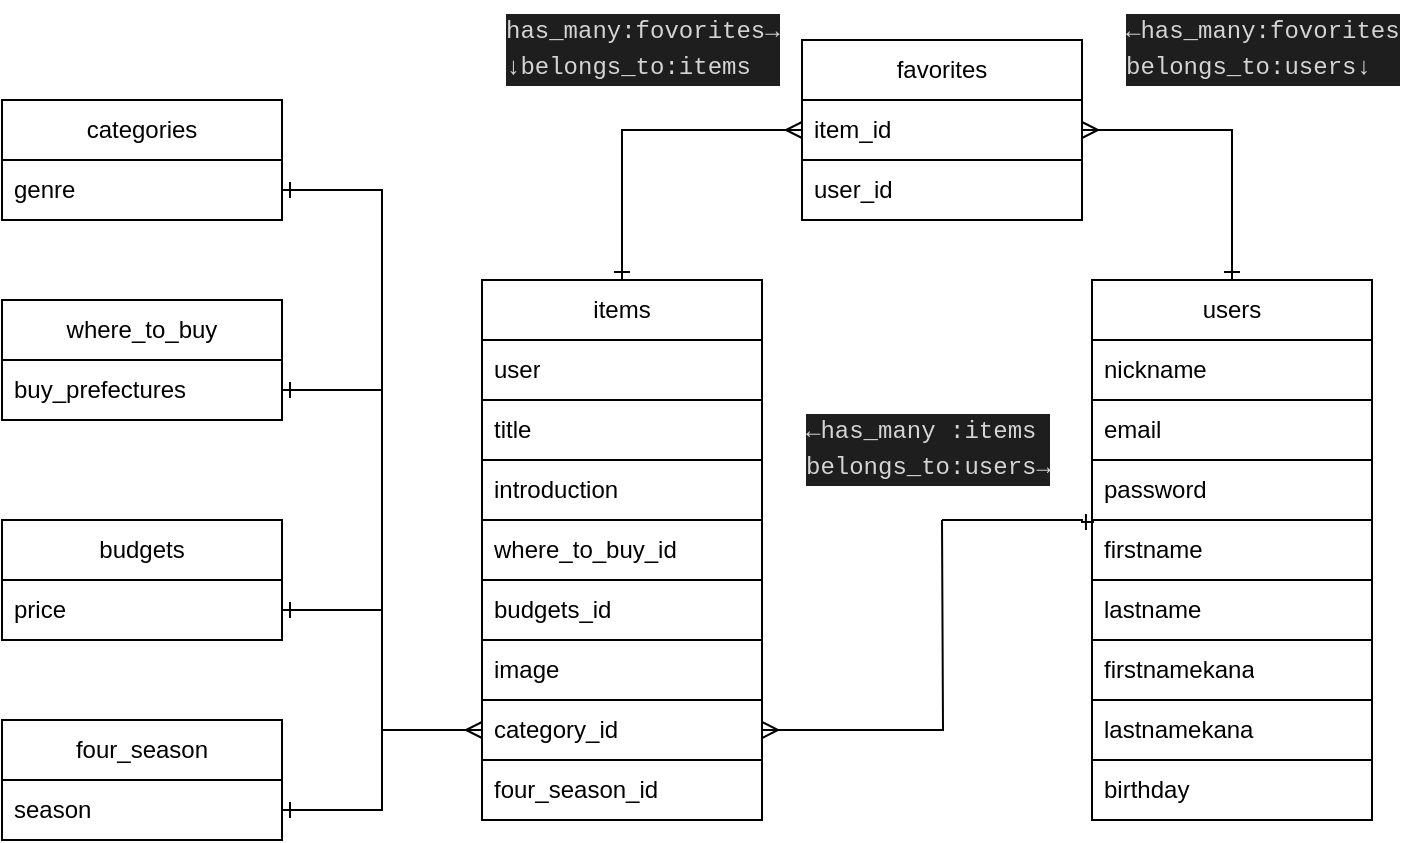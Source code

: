 <mxfile pages="2">
    <diagram id="43eCItG674Y-arAk0mU8" name="ER図">
        <mxGraphModel dx="879" dy="560" grid="1" gridSize="10" guides="1" tooltips="1" connect="1" arrows="1" fold="1" page="1" pageScale="1" pageWidth="1169" pageHeight="827" math="0" shadow="0">
            <root>
                <mxCell id="0"/>
                <mxCell id="1" parent="0"/>
                <mxCell id="ptqmkXSqPBtZJswI_MHi-1" value="users" style="swimlane;fontStyle=0;childLayout=stackLayout;horizontal=1;startSize=30;horizontalStack=0;resizeParent=1;resizeParentMax=0;resizeLast=0;collapsible=1;marginBottom=0;whiteSpace=wrap;html=1;" parent="1" vertex="1">
                    <mxGeometry x="585" y="230" width="140" height="270" as="geometry"/>
                </mxCell>
                <mxCell id="ptqmkXSqPBtZJswI_MHi-2" value="nickname" style="text;strokeColor=default;fillColor=none;align=left;verticalAlign=middle;spacingLeft=4;spacingRight=4;overflow=hidden;points=[[0,0.5],[1,0.5]];portConstraint=eastwest;rotatable=0;whiteSpace=wrap;html=1;" parent="ptqmkXSqPBtZJswI_MHi-1" vertex="1">
                    <mxGeometry y="30" width="140" height="30" as="geometry"/>
                </mxCell>
                <mxCell id="ptqmkXSqPBtZJswI_MHi-3" value="email" style="text;strokeColor=default;fillColor=none;align=left;verticalAlign=middle;spacingLeft=4;spacingRight=4;overflow=hidden;points=[[0,0.5],[1,0.5]];portConstraint=eastwest;rotatable=0;whiteSpace=wrap;html=1;" parent="ptqmkXSqPBtZJswI_MHi-1" vertex="1">
                    <mxGeometry y="60" width="140" height="30" as="geometry"/>
                </mxCell>
                <mxCell id="ptqmkXSqPBtZJswI_MHi-4" value="password" style="text;strokeColor=default;fillColor=none;align=left;verticalAlign=middle;spacingLeft=4;spacingRight=4;overflow=hidden;points=[[0,0.5],[1,0.5]];portConstraint=eastwest;rotatable=0;whiteSpace=wrap;html=1;" parent="ptqmkXSqPBtZJswI_MHi-1" vertex="1">
                    <mxGeometry y="90" width="140" height="30" as="geometry"/>
                </mxCell>
                <mxCell id="ptqmkXSqPBtZJswI_MHi-5" value="firstname" style="text;strokeColor=default;fillColor=none;align=left;verticalAlign=middle;spacingLeft=4;spacingRight=4;overflow=hidden;points=[[0,0.5],[1,0.5]];portConstraint=eastwest;rotatable=0;whiteSpace=wrap;html=1;" parent="ptqmkXSqPBtZJswI_MHi-1" vertex="1">
                    <mxGeometry y="120" width="140" height="30" as="geometry"/>
                </mxCell>
                <mxCell id="ptqmkXSqPBtZJswI_MHi-6" value="lastname" style="text;strokeColor=default;fillColor=none;align=left;verticalAlign=middle;spacingLeft=4;spacingRight=4;overflow=hidden;points=[[0,0.5],[1,0.5]];portConstraint=eastwest;rotatable=0;whiteSpace=wrap;html=1;" parent="ptqmkXSqPBtZJswI_MHi-1" vertex="1">
                    <mxGeometry y="150" width="140" height="30" as="geometry"/>
                </mxCell>
                <mxCell id="ptqmkXSqPBtZJswI_MHi-7" value="firstnamekana" style="text;strokeColor=default;fillColor=none;align=left;verticalAlign=middle;spacingLeft=4;spacingRight=4;overflow=hidden;points=[[0,0.5],[1,0.5]];portConstraint=eastwest;rotatable=0;whiteSpace=wrap;html=1;" parent="ptqmkXSqPBtZJswI_MHi-1" vertex="1">
                    <mxGeometry y="180" width="140" height="30" as="geometry"/>
                </mxCell>
                <mxCell id="ptqmkXSqPBtZJswI_MHi-8" value="lastnamekana" style="text;strokeColor=default;fillColor=none;align=left;verticalAlign=middle;spacingLeft=4;spacingRight=4;overflow=hidden;points=[[0,0.5],[1,0.5]];portConstraint=eastwest;rotatable=0;whiteSpace=wrap;html=1;" parent="ptqmkXSqPBtZJswI_MHi-1" vertex="1">
                    <mxGeometry y="210" width="140" height="30" as="geometry"/>
                </mxCell>
                <mxCell id="ptqmkXSqPBtZJswI_MHi-9" value="birthday" style="text;strokeColor=default;fillColor=none;align=left;verticalAlign=middle;spacingLeft=4;spacingRight=4;overflow=hidden;points=[[0,0.5],[1,0.5]];portConstraint=eastwest;rotatable=0;whiteSpace=wrap;html=1;" parent="ptqmkXSqPBtZJswI_MHi-1" vertex="1">
                    <mxGeometry y="240" width="140" height="30" as="geometry"/>
                </mxCell>
                <mxCell id="ptqmkXSqPBtZJswI_MHi-10" value="items" style="swimlane;fontStyle=0;childLayout=stackLayout;horizontal=1;startSize=30;horizontalStack=0;resizeParent=1;resizeParentMax=0;resizeLast=0;collapsible=1;marginBottom=0;whiteSpace=wrap;html=1;" parent="1" vertex="1">
                    <mxGeometry x="280" y="230" width="140" height="270" as="geometry"/>
                </mxCell>
                <mxCell id="ptqmkXSqPBtZJswI_MHi-13" value="user" style="text;strokeColor=default;fillColor=none;align=left;verticalAlign=middle;spacingLeft=4;spacingRight=4;overflow=hidden;points=[[0,0.5],[1,0.5]];portConstraint=eastwest;rotatable=0;whiteSpace=wrap;html=1;" parent="ptqmkXSqPBtZJswI_MHi-10" vertex="1">
                    <mxGeometry y="30" width="140" height="30" as="geometry"/>
                </mxCell>
                <mxCell id="ptqmkXSqPBtZJswI_MHi-11" value="title" style="text;strokeColor=default;fillColor=none;align=left;verticalAlign=middle;spacingLeft=4;spacingRight=4;overflow=hidden;points=[[0,0.5],[1,0.5]];portConstraint=eastwest;rotatable=0;whiteSpace=wrap;html=1;" parent="ptqmkXSqPBtZJswI_MHi-10" vertex="1">
                    <mxGeometry y="60" width="140" height="30" as="geometry"/>
                </mxCell>
                <mxCell id="7" value="introduction" style="text;strokeColor=default;fillColor=none;align=left;verticalAlign=middle;spacingLeft=4;spacingRight=4;overflow=hidden;points=[[0,0.5],[1,0.5]];portConstraint=eastwest;rotatable=0;whiteSpace=wrap;html=1;" vertex="1" parent="ptqmkXSqPBtZJswI_MHi-10">
                    <mxGeometry y="90" width="140" height="30" as="geometry"/>
                </mxCell>
                <mxCell id="ptqmkXSqPBtZJswI_MHi-16" value="where_to_buy_id" style="text;strokeColor=default;fillColor=none;align=left;verticalAlign=middle;spacingLeft=4;spacingRight=4;overflow=hidden;points=[[0,0.5],[1,0.5]];portConstraint=eastwest;rotatable=0;whiteSpace=wrap;html=1;" parent="ptqmkXSqPBtZJswI_MHi-10" vertex="1">
                    <mxGeometry y="120" width="140" height="30" as="geometry"/>
                </mxCell>
                <mxCell id="ptqmkXSqPBtZJswI_MHi-18" value="budgets_id" style="text;strokeColor=none;fillColor=none;align=left;verticalAlign=middle;spacingLeft=4;spacingRight=4;overflow=hidden;points=[[0,0.5],[1,0.5]];portConstraint=eastwest;rotatable=0;whiteSpace=wrap;html=1;" parent="ptqmkXSqPBtZJswI_MHi-10" vertex="1">
                    <mxGeometry y="150" width="140" height="30" as="geometry"/>
                </mxCell>
                <mxCell id="ptqmkXSqPBtZJswI_MHi-19" value="image" style="text;strokeColor=default;fillColor=none;align=left;verticalAlign=middle;spacingLeft=4;spacingRight=4;overflow=hidden;points=[[0,0.5],[1,0.5]];portConstraint=eastwest;rotatable=0;whiteSpace=wrap;html=1;" parent="ptqmkXSqPBtZJswI_MHi-10" vertex="1">
                    <mxGeometry y="180" width="140" height="30" as="geometry"/>
                </mxCell>
                <mxCell id="ptqmkXSqPBtZJswI_MHi-14" value="category_id" style="text;strokeColor=default;fillColor=none;align=left;verticalAlign=middle;spacingLeft=4;spacingRight=4;overflow=hidden;points=[[0,0.5],[1,0.5]];portConstraint=eastwest;rotatable=0;whiteSpace=wrap;html=1;" parent="ptqmkXSqPBtZJswI_MHi-10" vertex="1">
                    <mxGeometry y="210" width="140" height="30" as="geometry"/>
                </mxCell>
                <mxCell id="ptqmkXSqPBtZJswI_MHi-20" value="four_season_id" style="text;strokeColor=none;fillColor=none;align=left;verticalAlign=middle;spacingLeft=4;spacingRight=4;overflow=hidden;points=[[0,0.5],[1,0.5]];portConstraint=eastwest;rotatable=0;whiteSpace=wrap;html=1;" parent="ptqmkXSqPBtZJswI_MHi-10" vertex="1">
                    <mxGeometry y="240" width="140" height="30" as="geometry"/>
                </mxCell>
                <mxCell id="ptqmkXSqPBtZJswI_MHi-21" value="categories" style="swimlane;fontStyle=0;childLayout=stackLayout;horizontal=1;startSize=30;horizontalStack=0;resizeParent=1;resizeParentMax=0;resizeLast=0;collapsible=1;marginBottom=0;whiteSpace=wrap;html=1;" parent="1" vertex="1">
                    <mxGeometry x="40" y="140" width="140" height="60" as="geometry"/>
                </mxCell>
                <mxCell id="ptqmkXSqPBtZJswI_MHi-22" value="genre" style="text;strokeColor=none;fillColor=none;align=left;verticalAlign=middle;spacingLeft=4;spacingRight=4;overflow=hidden;points=[[0,0.5],[1,0.5]];portConstraint=eastwest;rotatable=0;whiteSpace=wrap;html=1;" parent="ptqmkXSqPBtZJswI_MHi-21" vertex="1">
                    <mxGeometry y="30" width="140" height="30" as="geometry"/>
                </mxCell>
                <mxCell id="ptqmkXSqPBtZJswI_MHi-25" value="where_to_buy" style="swimlane;fontStyle=0;childLayout=stackLayout;horizontal=1;startSize=30;horizontalStack=0;resizeParent=1;resizeParentMax=0;resizeLast=0;collapsible=1;marginBottom=0;whiteSpace=wrap;html=1;" parent="1" vertex="1">
                    <mxGeometry x="40" y="240" width="140" height="60" as="geometry"/>
                </mxCell>
                <mxCell id="ptqmkXSqPBtZJswI_MHi-26" value="&lt;span style=&quot;text-align: center;&quot;&gt;buy_prefectures&lt;/span&gt;" style="text;strokeColor=none;fillColor=none;align=left;verticalAlign=middle;spacingLeft=4;spacingRight=4;overflow=hidden;points=[[0,0.5],[1,0.5]];portConstraint=eastwest;rotatable=0;whiteSpace=wrap;html=1;" parent="ptqmkXSqPBtZJswI_MHi-25" vertex="1">
                    <mxGeometry y="30" width="140" height="30" as="geometry"/>
                </mxCell>
                <mxCell id="ptqmkXSqPBtZJswI_MHi-28" value="budgets" style="swimlane;fontStyle=0;childLayout=stackLayout;horizontal=1;startSize=30;horizontalStack=0;resizeParent=1;resizeParentMax=0;resizeLast=0;collapsible=1;marginBottom=0;whiteSpace=wrap;html=1;" parent="1" vertex="1">
                    <mxGeometry x="40" y="350" width="140" height="60" as="geometry"/>
                </mxCell>
                <mxCell id="ptqmkXSqPBtZJswI_MHi-29" value="&lt;span style=&quot;text-align: center;&quot;&gt;price&lt;/span&gt;" style="text;strokeColor=none;fillColor=none;align=left;verticalAlign=middle;spacingLeft=4;spacingRight=4;overflow=hidden;points=[[0,0.5],[1,0.5]];portConstraint=eastwest;rotatable=0;whiteSpace=wrap;html=1;" parent="ptqmkXSqPBtZJswI_MHi-28" vertex="1">
                    <mxGeometry y="30" width="140" height="30" as="geometry"/>
                </mxCell>
                <mxCell id="ptqmkXSqPBtZJswI_MHi-32" value="four_season" style="swimlane;fontStyle=0;childLayout=stackLayout;horizontal=1;startSize=30;horizontalStack=0;resizeParent=1;resizeParentMax=0;resizeLast=0;collapsible=1;marginBottom=0;whiteSpace=wrap;html=1;" parent="1" vertex="1">
                    <mxGeometry x="40" y="450" width="140" height="60" as="geometry"/>
                </mxCell>
                <mxCell id="ptqmkXSqPBtZJswI_MHi-33" value="&lt;span style=&quot;text-align: center;&quot;&gt;season&lt;/span&gt;" style="text;strokeColor=none;fillColor=none;align=left;verticalAlign=middle;spacingLeft=4;spacingRight=4;overflow=hidden;points=[[0,0.5],[1,0.5]];portConstraint=eastwest;rotatable=0;whiteSpace=wrap;html=1;" parent="ptqmkXSqPBtZJswI_MHi-32" vertex="1">
                    <mxGeometry y="30" width="140" height="30" as="geometry"/>
                </mxCell>
                <mxCell id="ptqmkXSqPBtZJswI_MHi-35" style="edgeStyle=orthogonalEdgeStyle;rounded=0;orthogonalLoop=1;jettySize=auto;html=1;exitX=1;exitY=0.5;exitDx=0;exitDy=0;entryX=0;entryY=0.5;entryDx=0;entryDy=0;startArrow=ERone;startFill=0;endArrow=none;endFill=0;" parent="1" source="ptqmkXSqPBtZJswI_MHi-33" target="ptqmkXSqPBtZJswI_MHi-14" edge="1">
                    <mxGeometry relative="1" as="geometry"/>
                </mxCell>
                <mxCell id="ptqmkXSqPBtZJswI_MHi-37" style="edgeStyle=orthogonalEdgeStyle;rounded=0;orthogonalLoop=1;jettySize=auto;html=1;exitX=1;exitY=0.5;exitDx=0;exitDy=0;startArrow=ERone;startFill=0;endArrow=none;endFill=0;" parent="1" edge="1">
                    <mxGeometry relative="1" as="geometry">
                        <mxPoint x="180" y="495" as="sourcePoint"/>
                        <mxPoint x="180" y="495" as="targetPoint"/>
                    </mxGeometry>
                </mxCell>
                <mxCell id="ptqmkXSqPBtZJswI_MHi-39" style="edgeStyle=orthogonalEdgeStyle;rounded=0;orthogonalLoop=1;jettySize=auto;html=1;exitX=1;exitY=0.5;exitDx=0;exitDy=0;entryX=0;entryY=0.5;entryDx=0;entryDy=0;startArrow=ERone;startFill=0;endArrow=none;endFill=0;" parent="1" source="ptqmkXSqPBtZJswI_MHi-29" target="ptqmkXSqPBtZJswI_MHi-14" edge="1">
                    <mxGeometry relative="1" as="geometry"/>
                </mxCell>
                <mxCell id="ptqmkXSqPBtZJswI_MHi-40" style="edgeStyle=orthogonalEdgeStyle;rounded=0;orthogonalLoop=1;jettySize=auto;html=1;exitX=1;exitY=0.5;exitDx=0;exitDy=0;startArrow=ERone;startFill=0;endArrow=none;endFill=0;" parent="1" source="ptqmkXSqPBtZJswI_MHi-26" target="ptqmkXSqPBtZJswI_MHi-14" edge="1">
                    <mxGeometry relative="1" as="geometry"/>
                </mxCell>
                <mxCell id="ptqmkXSqPBtZJswI_MHi-41" style="edgeStyle=orthogonalEdgeStyle;rounded=0;orthogonalLoop=1;jettySize=auto;html=1;exitX=1;exitY=0.5;exitDx=0;exitDy=0;entryX=0;entryY=0.5;entryDx=0;entryDy=0;startArrow=ERone;startFill=0;endArrow=ERmany;endFill=0;" parent="1" source="ptqmkXSqPBtZJswI_MHi-22" target="ptqmkXSqPBtZJswI_MHi-14" edge="1">
                    <mxGeometry relative="1" as="geometry"/>
                </mxCell>
                <mxCell id="ptqmkXSqPBtZJswI_MHi-42" style="edgeStyle=orthogonalEdgeStyle;rounded=0;orthogonalLoop=1;jettySize=auto;html=1;startArrow=none;startFill=0;endArrow=ERone;endFill=0;entryX=0.007;entryY=0.033;entryDx=0;entryDy=0;entryPerimeter=0;" parent="1" target="ptqmkXSqPBtZJswI_MHi-5" edge="1">
                    <mxGeometry relative="1" as="geometry">
                        <mxPoint x="510" y="350" as="sourcePoint"/>
                        <mxPoint x="580" y="350" as="targetPoint"/>
                        <Array as="points">
                            <mxPoint x="580" y="350"/>
                            <mxPoint x="580" y="351"/>
                        </Array>
                    </mxGeometry>
                </mxCell>
                <mxCell id="ptqmkXSqPBtZJswI_MHi-43" value="favorites" style="swimlane;fontStyle=0;childLayout=stackLayout;horizontal=1;startSize=30;horizontalStack=0;resizeParent=1;resizeParentMax=0;resizeLast=0;collapsible=1;marginBottom=0;whiteSpace=wrap;html=1;" parent="1" vertex="1">
                    <mxGeometry x="440" y="110" width="140" height="90" as="geometry"/>
                </mxCell>
                <mxCell id="ptqmkXSqPBtZJswI_MHi-44" value="item_id" style="text;strokeColor=default;fillColor=none;align=left;verticalAlign=middle;spacingLeft=4;spacingRight=4;overflow=hidden;points=[[0,0.5],[1,0.5]];portConstraint=eastwest;rotatable=0;whiteSpace=wrap;html=1;" parent="ptqmkXSqPBtZJswI_MHi-43" vertex="1">
                    <mxGeometry y="30" width="140" height="30" as="geometry"/>
                </mxCell>
                <mxCell id="ptqmkXSqPBtZJswI_MHi-45" value="user_id" style="text;strokeColor=none;fillColor=none;align=left;verticalAlign=middle;spacingLeft=4;spacingRight=4;overflow=hidden;points=[[0,0.5],[1,0.5]];portConstraint=eastwest;rotatable=0;whiteSpace=wrap;html=1;" parent="ptqmkXSqPBtZJswI_MHi-43" vertex="1">
                    <mxGeometry y="60" width="140" height="30" as="geometry"/>
                </mxCell>
                <mxCell id="ptqmkXSqPBtZJswI_MHi-46" style="edgeStyle=orthogonalEdgeStyle;rounded=0;orthogonalLoop=1;jettySize=auto;html=1;exitX=0;exitY=0.5;exitDx=0;exitDy=0;entryX=0.5;entryY=0;entryDx=0;entryDy=0;startArrow=ERmany;startFill=0;endArrow=ERone;endFill=0;" parent="1" source="ptqmkXSqPBtZJswI_MHi-44" target="ptqmkXSqPBtZJswI_MHi-10" edge="1">
                    <mxGeometry relative="1" as="geometry"/>
                </mxCell>
                <mxCell id="ptqmkXSqPBtZJswI_MHi-47" style="edgeStyle=orthogonalEdgeStyle;rounded=0;orthogonalLoop=1;jettySize=auto;html=1;exitX=1;exitY=0.5;exitDx=0;exitDy=0;startArrow=ERmany;startFill=0;endArrow=ERone;endFill=0;" parent="1" source="ptqmkXSqPBtZJswI_MHi-44" target="ptqmkXSqPBtZJswI_MHi-1" edge="1">
                    <mxGeometry relative="1" as="geometry"/>
                </mxCell>
                <mxCell id="3" value="&lt;div style=&quot;color: rgb(212 , 212 , 212) ; background-color: rgb(30 , 30 , 30) ; font-family: &amp;#34;menlo&amp;#34; , &amp;#34;monaco&amp;#34; , &amp;#34;courier new&amp;#34; , monospace ; font-weight: normal ; font-size: 12px ; line-height: 18px&quot;&gt;has_many:fovorites→&lt;/div&gt;&lt;div style=&quot;color: rgb(212 , 212 , 212) ; background-color: rgb(30 , 30 , 30) ; font-family: &amp;#34;menlo&amp;#34; , &amp;#34;monaco&amp;#34; , &amp;#34;courier new&amp;#34; , monospace ; font-weight: normal ; font-size: 12px ; line-height: 18px&quot;&gt;↓belongs_to:items&lt;/div&gt;" style="text;whiteSpace=wrap;html=1;" parent="1" vertex="1">
                    <mxGeometry x="290" y="90" width="140" height="60" as="geometry"/>
                </mxCell>
                <mxCell id="5" value="&lt;div style=&quot;color: rgb(212 , 212 , 212) ; background-color: rgb(30 , 30 , 30) ; font-family: &amp;#34;menlo&amp;#34; , &amp;#34;monaco&amp;#34; , &amp;#34;courier new&amp;#34; , monospace ; font-weight: normal ; font-size: 12px ; line-height: 18px&quot;&gt;←has_many:fovorites&lt;/div&gt;&lt;div style=&quot;color: rgb(212 , 212 , 212) ; background-color: rgb(30 , 30 , 30) ; font-family: &amp;#34;menlo&amp;#34; , &amp;#34;monaco&amp;#34; , &amp;#34;courier new&amp;#34; , monospace ; font-weight: normal ; font-size: 12px ; line-height: 18px&quot;&gt;belongs_to:users↓&lt;/div&gt;" style="text;whiteSpace=wrap;html=1;" parent="1" vertex="1">
                    <mxGeometry x="600" y="90" width="150" height="60" as="geometry"/>
                </mxCell>
                <mxCell id="4" value="&lt;div style=&quot;color: rgb(212 , 212 , 212) ; background-color: rgb(30 , 30 , 30) ; font-family: &amp;#34;menlo&amp;#34; , &amp;#34;monaco&amp;#34; , &amp;#34;courier new&amp;#34; , monospace ; font-weight: normal ; font-size: 12px ; line-height: 18px&quot;&gt;&lt;div&gt;&lt;span style=&quot;color: #d4d4d4&quot;&gt;←has_many :items&lt;/span&gt;&lt;/div&gt;&lt;div&gt;belongs_to:users→&lt;/div&gt;&lt;/div&gt;" style="text;whiteSpace=wrap;html=1;rotation=0;" parent="1" vertex="1">
                    <mxGeometry x="440" y="290" width="130" height="40" as="geometry"/>
                </mxCell>
                <mxCell id="6" value="" style="edgeStyle=orthogonalEdgeStyle;rounded=0;orthogonalLoop=1;jettySize=auto;html=1;exitX=1;exitY=0.5;exitDx=0;exitDy=0;startArrow=ERmany;startFill=0;endArrow=none;endFill=0;" parent="1" source="ptqmkXSqPBtZJswI_MHi-14" edge="1">
                    <mxGeometry relative="1" as="geometry">
                        <mxPoint x="420" y="455" as="sourcePoint"/>
                        <mxPoint x="510" y="350" as="targetPoint"/>
                    </mxGeometry>
                </mxCell>
            </root>
        </mxGraphModel>
    </diagram>
    <diagram id="VGxfxH78K4xPs3LMtBdk" name="ページ1">
        <mxGraphModel dx="879" dy="560" grid="1" gridSize="10" guides="1" tooltips="1" connect="1" arrows="0" fold="1" page="1" pageScale="1" pageWidth="1169" pageHeight="827" math="0" shadow="0">
            <root>
                <mxCell id="0"/>
                <mxCell id="1" parent="0"/>
                <mxCell id="t6kEmooJeN84c-hWatnM-10" style="edgeStyle=orthogonalEdgeStyle;rounded=0;orthogonalLoop=1;jettySize=auto;html=1;startArrow=none;startFill=0;endArrow=none;endFill=0;" parent="1" source="t6kEmooJeN84c-hWatnM-1" edge="1">
                    <mxGeometry relative="1" as="geometry">
                        <mxPoint x="270.0" y="79.692" as="targetPoint"/>
                    </mxGeometry>
                </mxCell>
                <mxCell id="t6kEmooJeN84c-hWatnM-11" style="edgeStyle=orthogonalEdgeStyle;rounded=0;orthogonalLoop=1;jettySize=auto;html=1;exitX=1;exitY=0.5;exitDx=0;exitDy=0;entryX=0;entryY=0.5;entryDx=0;entryDy=0;startArrow=none;startFill=0;endArrow=none;endFill=0;" parent="1" source="t6kEmooJeN84c-hWatnM-1" target="t6kEmooJeN84c-hWatnM-3" edge="1">
                    <mxGeometry relative="1" as="geometry"/>
                </mxCell>
                <mxCell id="t6kEmooJeN84c-hWatnM-12" style="edgeStyle=orthogonalEdgeStyle;rounded=0;orthogonalLoop=1;jettySize=auto;html=1;exitX=1;exitY=0.5;exitDx=0;exitDy=0;entryX=0;entryY=0.5;entryDx=0;entryDy=0;startArrow=none;startFill=0;endArrow=none;endFill=0;" parent="1" source="t6kEmooJeN84c-hWatnM-1" target="t6kEmooJeN84c-hWatnM-4" edge="1">
                    <mxGeometry relative="1" as="geometry">
                        <Array as="points">
                            <mxPoint x="200" y="80"/>
                            <mxPoint x="200" y="230"/>
                        </Array>
                    </mxGeometry>
                </mxCell>
                <mxCell id="t6kEmooJeN84c-hWatnM-18" style="edgeStyle=orthogonalEdgeStyle;rounded=0;orthogonalLoop=1;jettySize=auto;html=1;exitX=1;exitY=0.5;exitDx=0;exitDy=0;entryX=0;entryY=0.75;entryDx=0;entryDy=0;startArrow=none;startFill=0;endArrow=none;endFill=0;" parent="1" source="t6kEmooJeN84c-hWatnM-1" target="t6kEmooJeN84c-hWatnM-7" edge="1">
                    <mxGeometry relative="1" as="geometry"/>
                </mxCell>
                <mxCell id="t6kEmooJeN84c-hWatnM-19" style="edgeStyle=orthogonalEdgeStyle;rounded=0;orthogonalLoop=1;jettySize=auto;html=1;exitX=1;exitY=0.5;exitDx=0;exitDy=0;entryX=0;entryY=0.5;entryDx=0;entryDy=0;startArrow=none;startFill=0;endArrow=none;endFill=0;" parent="1" source="t6kEmooJeN84c-hWatnM-1" target="t6kEmooJeN84c-hWatnM-5" edge="1">
                    <mxGeometry relative="1" as="geometry"/>
                </mxCell>
                <mxCell id="t6kEmooJeN84c-hWatnM-26" style="edgeStyle=orthogonalEdgeStyle;rounded=0;orthogonalLoop=1;jettySize=auto;html=1;exitX=1;exitY=0.5;exitDx=0;exitDy=0;entryX=0;entryY=0.5;entryDx=0;entryDy=0;startArrow=none;startFill=0;endArrow=none;endFill=0;" parent="1" source="t6kEmooJeN84c-hWatnM-1" target="t6kEmooJeN84c-hWatnM-24" edge="1">
                    <mxGeometry relative="1" as="geometry"/>
                </mxCell>
                <mxCell id="t6kEmooJeN84c-hWatnM-1" value="トップページ" style="rounded=0;whiteSpace=wrap;html=1;" parent="1" vertex="1">
                    <mxGeometry x="30" y="60" width="140" height="40" as="geometry"/>
                </mxCell>
                <mxCell id="t6kEmooJeN84c-hWatnM-2" value="ユーザーログイン" style="rounded=0;whiteSpace=wrap;html=1;" parent="1" vertex="1">
                    <mxGeometry x="230" y="60" width="140" height="40" as="geometry"/>
                </mxCell>
                <mxCell id="t6kEmooJeN84c-hWatnM-3" value="ユーザー新規登録ページ" style="rounded=0;whiteSpace=wrap;html=1;" parent="1" vertex="1">
                    <mxGeometry x="230" y="130" width="140" height="40" as="geometry"/>
                </mxCell>
                <mxCell id="t6kEmooJeN84c-hWatnM-8" style="edgeStyle=orthogonalEdgeStyle;rounded=0;orthogonalLoop=1;jettySize=auto;html=1;exitX=1;exitY=0.5;exitDx=0;exitDy=0;entryX=0;entryY=0.5;entryDx=0;entryDy=0;startArrow=none;startFill=0;endArrow=none;endFill=0;" parent="1" source="t6kEmooJeN84c-hWatnM-4" target="t6kEmooJeN84c-hWatnM-6" edge="1">
                    <mxGeometry relative="1" as="geometry"/>
                </mxCell>
                <mxCell id="t6kEmooJeN84c-hWatnM-4" value="地方区分ページ" style="rounded=0;whiteSpace=wrap;html=1;" parent="1" vertex="1">
                    <mxGeometry x="230" y="210" width="140" height="40" as="geometry"/>
                </mxCell>
                <mxCell id="t6kEmooJeN84c-hWatnM-5" value="お気に入り一覧ページ" style="rounded=0;whiteSpace=wrap;html=1;" parent="1" vertex="1">
                    <mxGeometry x="230" y="370" width="140" height="40" as="geometry"/>
                </mxCell>
                <mxCell id="t6kEmooJeN84c-hWatnM-20" style="edgeStyle=orthogonalEdgeStyle;rounded=0;orthogonalLoop=1;jettySize=auto;html=1;exitX=1;exitY=0.5;exitDx=0;exitDy=0;entryX=0;entryY=0.5;entryDx=0;entryDy=0;startArrow=none;startFill=0;endArrow=none;endFill=0;" parent="1" source="t6kEmooJeN84c-hWatnM-6" target="t6kEmooJeN84c-hWatnM-14" edge="1">
                    <mxGeometry relative="1" as="geometry"/>
                </mxCell>
                <mxCell id="t6kEmooJeN84c-hWatnM-6" value="各都道府県ページ&lt;br&gt;" style="rounded=0;whiteSpace=wrap;html=1;" parent="1" vertex="1">
                    <mxGeometry x="410" y="210" width="140" height="40" as="geometry"/>
                </mxCell>
                <mxCell id="t6kEmooJeN84c-hWatnM-7" value="全国一覧表示ページ" style="rounded=0;whiteSpace=wrap;html=1;" parent="1" vertex="1">
                    <mxGeometry x="230" y="290" width="140" height="40" as="geometry"/>
                </mxCell>
                <mxCell id="t6kEmooJeN84c-hWatnM-21" style="edgeStyle=orthogonalEdgeStyle;rounded=0;orthogonalLoop=1;jettySize=auto;html=1;exitX=1;exitY=0.5;exitDx=0;exitDy=0;entryX=0;entryY=0.5;entryDx=0;entryDy=0;startArrow=none;startFill=0;endArrow=none;endFill=0;" parent="1" source="t6kEmooJeN84c-hWatnM-14" target="t6kEmooJeN84c-hWatnM-13" edge="1">
                    <mxGeometry relative="1" as="geometry"/>
                </mxCell>
                <mxCell id="t6kEmooJeN84c-hWatnM-14" value="各都道府県&lt;br&gt;商品一覧表示ページ" style="rounded=0;whiteSpace=wrap;html=1;" parent="1" vertex="1">
                    <mxGeometry x="590" y="210" width="140" height="40" as="geometry"/>
                </mxCell>
                <mxCell id="t6kEmooJeN84c-hWatnM-22" style="edgeStyle=orthogonalEdgeStyle;rounded=0;orthogonalLoop=1;jettySize=auto;html=1;exitX=1;exitY=0.5;exitDx=0;exitDy=0;entryX=0;entryY=0.5;entryDx=0;entryDy=0;startArrow=none;startFill=0;endArrow=none;endFill=0;" parent="1" source="t6kEmooJeN84c-hWatnM-13" target="t6kEmooJeN84c-hWatnM-16" edge="1">
                    <mxGeometry relative="1" as="geometry"/>
                </mxCell>
                <mxCell id="t6kEmooJeN84c-hWatnM-23" style="edgeStyle=orthogonalEdgeStyle;rounded=0;orthogonalLoop=1;jettySize=auto;html=1;exitX=1;exitY=0.5;exitDx=0;exitDy=0;entryX=0;entryY=0.5;entryDx=0;entryDy=0;startArrow=none;startFill=0;endArrow=none;endFill=0;" parent="1" source="t6kEmooJeN84c-hWatnM-13" target="t6kEmooJeN84c-hWatnM-17" edge="1">
                    <mxGeometry relative="1" as="geometry"/>
                </mxCell>
                <mxCell id="t6kEmooJeN84c-hWatnM-13" value="商品詳細ページ" style="rounded=0;whiteSpace=wrap;html=1;" parent="1" vertex="1">
                    <mxGeometry x="780" y="210" width="140" height="40" as="geometry"/>
                </mxCell>
                <mxCell id="t6kEmooJeN84c-hWatnM-16" value="編集ページ" style="rounded=0;whiteSpace=wrap;html=1;" parent="1" vertex="1">
                    <mxGeometry x="980" y="160" width="140" height="40" as="geometry"/>
                </mxCell>
                <mxCell id="t6kEmooJeN84c-hWatnM-17" value="削除完了ページ" style="rounded=0;whiteSpace=wrap;html=1;" parent="1" vertex="1">
                    <mxGeometry x="980" y="240" width="140" height="40" as="geometry"/>
                </mxCell>
                <mxCell id="t6kEmooJeN84c-hWatnM-24" value="新規投稿ページ" style="rounded=0;whiteSpace=wrap;html=1;" parent="1" vertex="1">
                    <mxGeometry x="230" y="450" width="140" height="40" as="geometry"/>
                </mxCell>
                <mxCell id="7Zvbi1hQYl-7nTapI42m-2" value="商品一覧表示ページ" style="rounded=0;whiteSpace=wrap;html=1;" parent="1" vertex="1">
                    <mxGeometry x="590" y="290" width="140" height="40" as="geometry"/>
                </mxCell>
                <mxCell id="7Zvbi1hQYl-7nTapI42m-7" value="" style="endArrow=none;html=1;exitX=1;exitY=0.5;exitDx=0;exitDy=0;entryX=0;entryY=0.5;entryDx=0;entryDy=0;" parent="1" source="t6kEmooJeN84c-hWatnM-7" target="7Zvbi1hQYl-7nTapI42m-2" edge="1">
                    <mxGeometry width="50" height="50" relative="1" as="geometry">
                        <mxPoint x="540" y="300" as="sourcePoint"/>
                        <mxPoint x="590" y="250" as="targetPoint"/>
                    </mxGeometry>
                </mxCell>
                <mxCell id="7Zvbi1hQYl-7nTapI42m-8" value="" style="endArrow=none;html=1;exitX=1;exitY=0.5;exitDx=0;exitDy=0;" parent="1" source="7Zvbi1hQYl-7nTapI42m-2" edge="1">
                    <mxGeometry width="50" height="50" relative="1" as="geometry">
                        <mxPoint x="540" y="300" as="sourcePoint"/>
                        <mxPoint x="780" y="230" as="targetPoint"/>
                    </mxGeometry>
                </mxCell>
                <mxCell id="7Zvbi1hQYl-7nTapI42m-9" value="お気に入り&lt;br&gt;一覧表示ページ" style="rounded=0;whiteSpace=wrap;html=1;" parent="1" vertex="1">
                    <mxGeometry x="590" y="373" width="140" height="40" as="geometry"/>
                </mxCell>
                <mxCell id="7Zvbi1hQYl-7nTapI42m-10" value="" style="endArrow=none;html=1;exitX=1;exitY=0.5;exitDx=0;exitDy=0;" parent="1" source="7Zvbi1hQYl-7nTapI42m-9" edge="1">
                    <mxGeometry width="50" height="50" relative="1" as="geometry">
                        <mxPoint x="540" y="300" as="sourcePoint"/>
                        <mxPoint x="780" y="230" as="targetPoint"/>
                    </mxGeometry>
                </mxCell>
                <mxCell id="7Zvbi1hQYl-7nTapI42m-11" value="" style="endArrow=none;html=1;exitX=1;exitY=0.5;exitDx=0;exitDy=0;" parent="1" source="t6kEmooJeN84c-hWatnM-5" edge="1">
                    <mxGeometry width="50" height="50" relative="1" as="geometry">
                        <mxPoint x="540" y="300" as="sourcePoint"/>
                        <mxPoint x="590" y="390" as="targetPoint"/>
                    </mxGeometry>
                </mxCell>
            </root>
        </mxGraphModel>
    </diagram>
</mxfile>